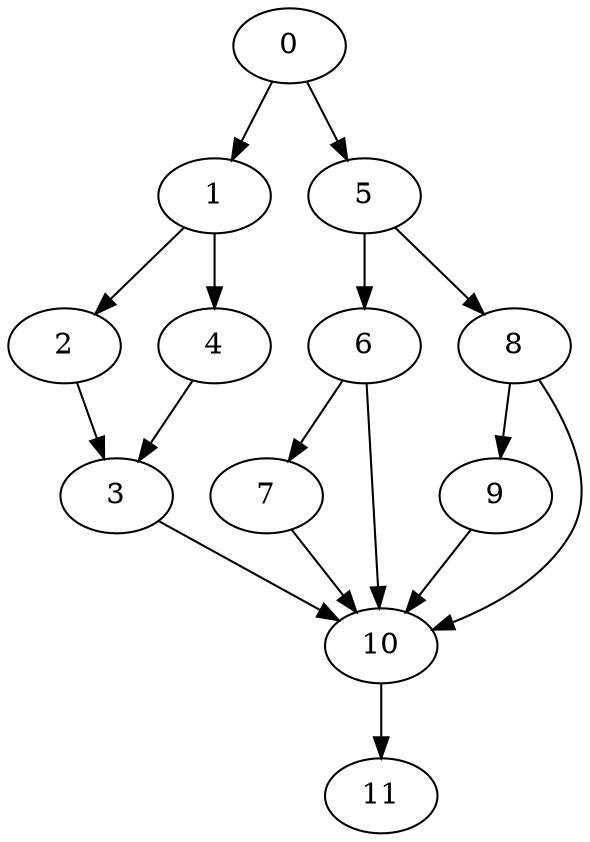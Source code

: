 digraph {
	0
	1
	2
	3
	4
	5
	6
	7
	8
	9
	10
	11
	0 -> 5
	5 -> 6
	6 -> 7
	8 -> 9
	6 -> 10
	7 -> 10
	8 -> 10
	9 -> 10
	3 -> 10
	0 -> 1
	1 -> 4
	10 -> 11
	1 -> 2
	2 -> 3
	4 -> 3
	5 -> 8
}
